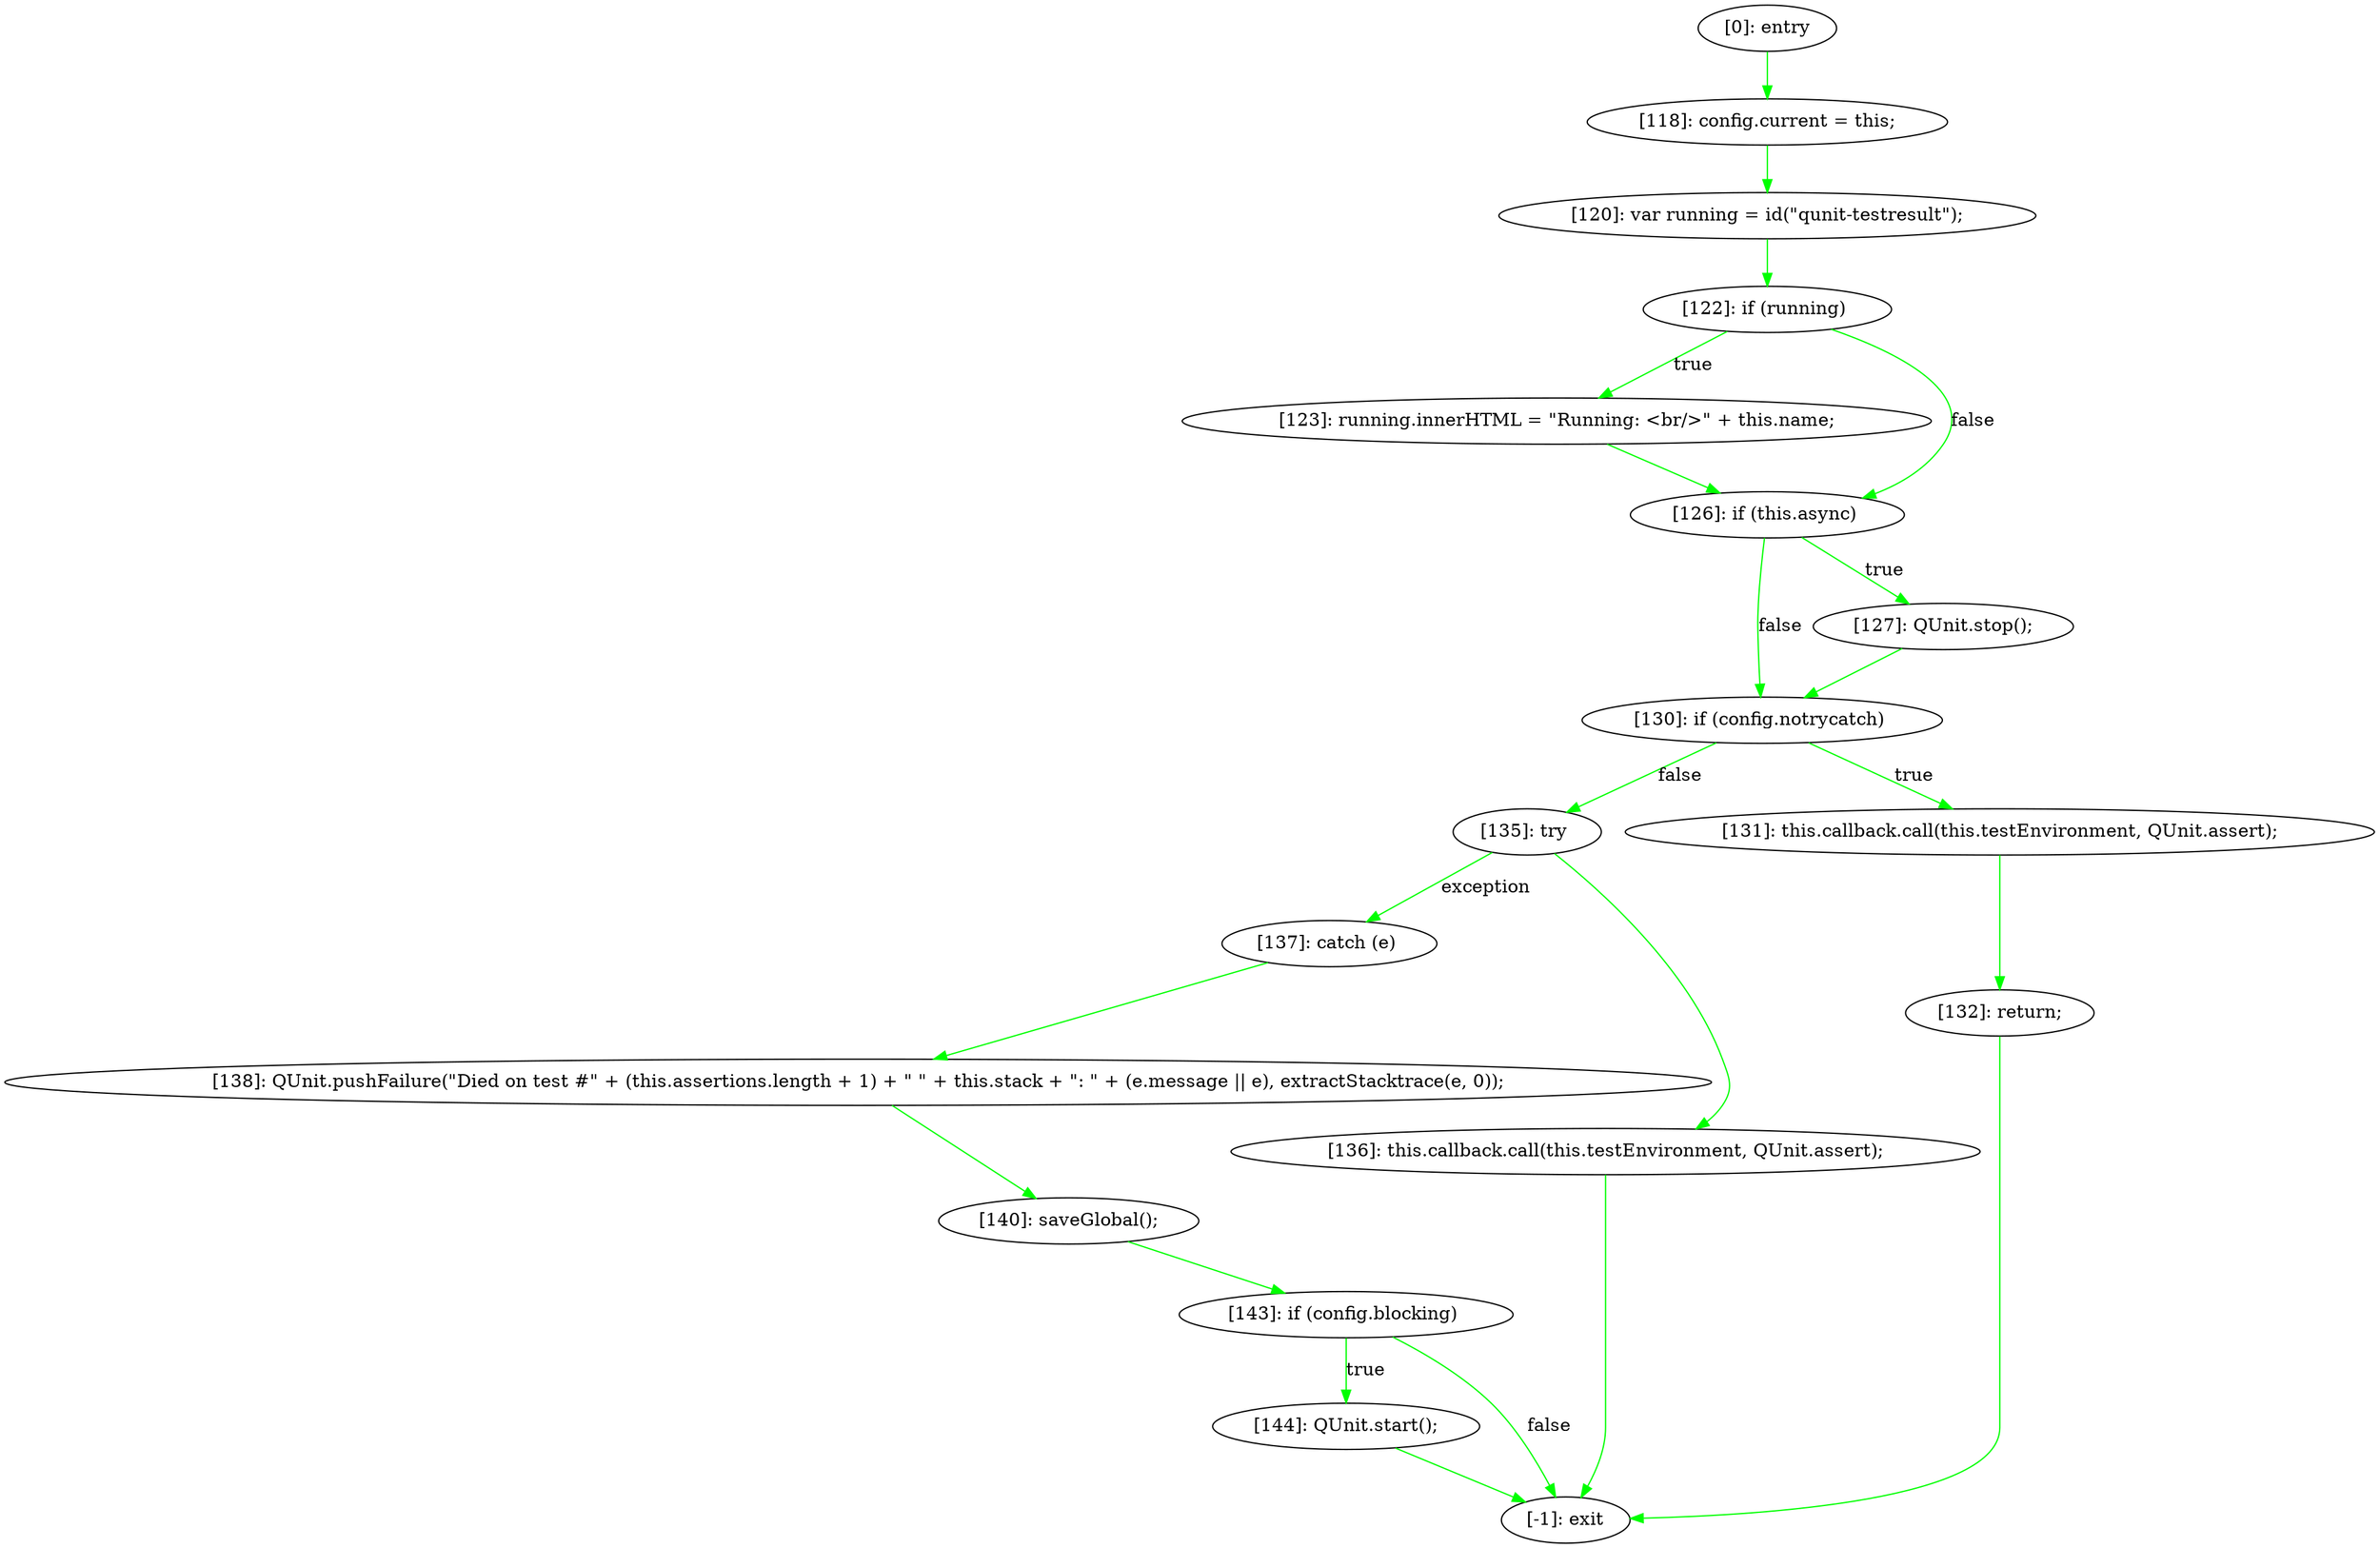 digraph {
"0" [label="[138]: QUnit.pushFailure(\"Died on test #\" + (this.assertions.length + 1) + \" \" + this.stack + \": \" + (e.message || e), extractStacktrace(e, 0));\n"] 
"1" [label="[135]: try "] 
"2" [label="[130]: if (config.notrycatch) "] 
"3" [label="[137]: catch (e) "] 
"4" [label="[120]: var running = id(\"qunit-testresult\");\n"] 
"5" [label="[122]: if (running) "] 
"6" [label="[132]: return;\n"] 
"7" [label="[143]: if (config.blocking) "] 
"8" [label="[144]: QUnit.start();\n"] 
"9" [label="[127]: QUnit.stop();\n"] 
"10" [label="[123]: running.innerHTML = \"Running: <br/>\" + this.name;\n"] 
"11" [label="[-1]: exit"] 
"12" [label="[118]: config.current = this;\n"] 
"13" [label="[140]: saveGlobal();\n"] 
"14" [label="[0]: entry"] 
"15" [label="[126]: if (this.async) "] 
"16" [label="[131]: this.callback.call(this.testEnvironment, QUnit.assert);\n"] 
"17" [label="[136]: this.callback.call(this.testEnvironment, QUnit.assert);\n"] 
"0" -> "13" [label="" color="green"] 
"1" -> "3" [label="exception" color="green"] 
"1" -> "17" [label="" color="green"] 
"2" -> "16" [label="true" color="green"] 
"2" -> "1" [label="false" color="green"] 
"3" -> "0" [label="" color="green"] 
"4" -> "5" [label="" color="green"] 
"5" -> "10" [label="true" color="green"] 
"5" -> "15" [label="false" color="green"] 
"6" -> "11" [label="" color="green"] 
"7" -> "8" [label="true" color="green"] 
"7" -> "11" [label="false" color="green"] 
"8" -> "11" [label="" color="green"] 
"9" -> "2" [label="" color="green"] 
"10" -> "15" [label="" color="green"] 
"12" -> "4" [label="" color="green"] 
"13" -> "7" [label="" color="green"] 
"14" -> "12" [label="" color="green"] 
"15" -> "9" [label="true" color="green"] 
"15" -> "2" [label="false" color="green"] 
"16" -> "6" [label="" color="green"] 
"17" -> "11" [label="" color="green"] 
}
